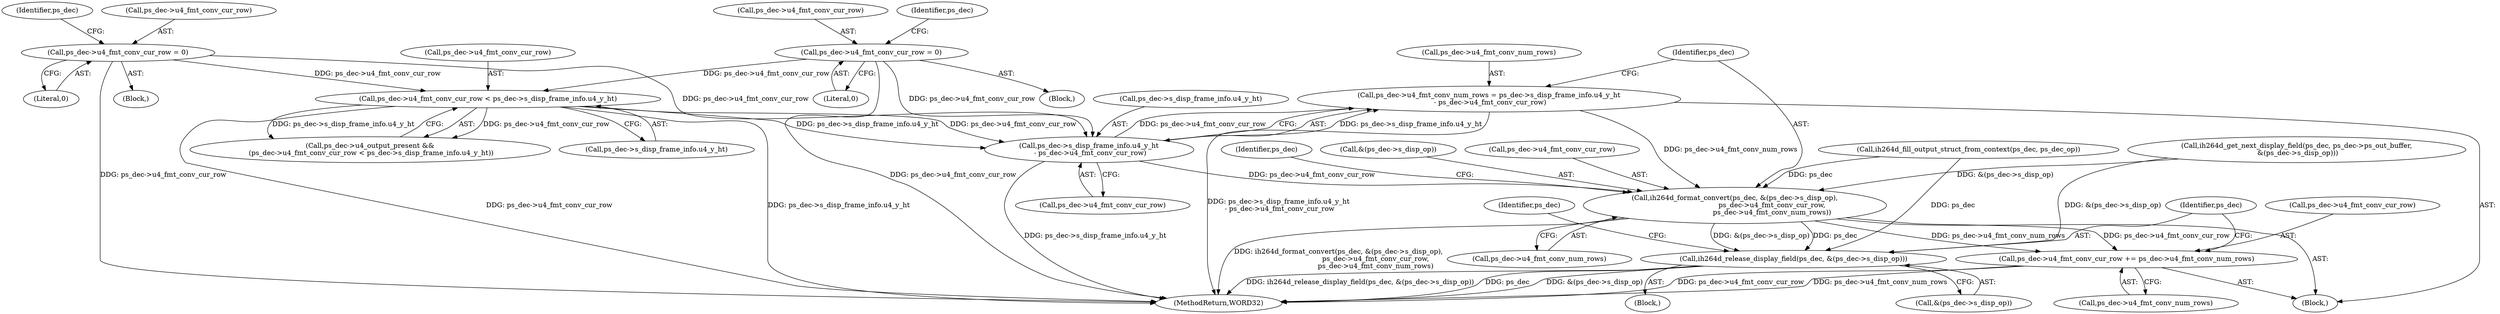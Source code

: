 digraph "0_Android_7554755536019e439433c515eeb44e701fb3bfb2@integer" {
"1002040" [label="(Call,ps_dec->u4_fmt_conv_num_rows = ps_dec->s_disp_frame_info.u4_y_ht\n - ps_dec->u4_fmt_conv_cur_row)"];
"1002044" [label="(Call,ps_dec->s_disp_frame_info.u4_y_ht\n - ps_dec->u4_fmt_conv_cur_row)"];
"1002030" [label="(Call,ps_dec->u4_fmt_conv_cur_row < ps_dec->s_disp_frame_info.u4_y_ht)"];
"1000332" [label="(Call,ps_dec->u4_fmt_conv_cur_row = 0)"];
"1002012" [label="(Call,ps_dec->u4_fmt_conv_cur_row = 0)"];
"1002053" [label="(Call,ih264d_format_convert(ps_dec, &(ps_dec->s_disp_op),\n                                  ps_dec->u4_fmt_conv_cur_row,\n                                  ps_dec->u4_fmt_conv_num_rows))"];
"1002065" [label="(Call,ps_dec->u4_fmt_conv_cur_row += ps_dec->u4_fmt_conv_num_rows)"];
"1002072" [label="(Call,ih264d_release_display_field(ps_dec, &(ps_dec->s_disp_op)))"];
"1002040" [label="(Call,ps_dec->u4_fmt_conv_num_rows = ps_dec->s_disp_frame_info.u4_y_ht\n - ps_dec->u4_fmt_conv_cur_row)"];
"1000339" [label="(Identifier,ps_dec)"];
"1000332" [label="(Call,ps_dec->u4_fmt_conv_cur_row = 0)"];
"1002041" [label="(Call,ps_dec->u4_fmt_conv_num_rows)"];
"1002013" [label="(Call,ps_dec->u4_fmt_conv_cur_row)"];
"1002045" [label="(Call,ps_dec->s_disp_frame_info.u4_y_ht)"];
"1002012" [label="(Call,ps_dec->u4_fmt_conv_cur_row = 0)"];
"1002069" [label="(Call,ps_dec->u4_fmt_conv_num_rows)"];
"1002073" [label="(Identifier,ps_dec)"];
"1002067" [label="(Identifier,ps_dec)"];
"1002050" [label="(Call,ps_dec->u4_fmt_conv_cur_row)"];
"1002065" [label="(Call,ps_dec->u4_fmt_conv_cur_row += ps_dec->u4_fmt_conv_num_rows)"];
"1002044" [label="(Call,ps_dec->s_disp_frame_info.u4_y_ht\n - ps_dec->u4_fmt_conv_cur_row)"];
"1002019" [label="(Identifier,ps_dec)"];
"1002062" [label="(Call,ps_dec->u4_fmt_conv_num_rows)"];
"1002142" [label="(MethodReturn,WORD32)"];
"1002026" [label="(Call,ps_dec->u4_output_present &&\n (ps_dec->u4_fmt_conv_cur_row < ps_dec->s_disp_frame_info.u4_y_ht))"];
"1000151" [label="(Block,)"];
"1002066" [label="(Call,ps_dec->u4_fmt_conv_cur_row)"];
"1002030" [label="(Call,ps_dec->u4_fmt_conv_cur_row < ps_dec->s_disp_frame_info.u4_y_ht)"];
"1002072" [label="(Call,ih264d_release_display_field(ps_dec, &(ps_dec->s_disp_op)))"];
"1001982" [label="(Block,)"];
"1002055" [label="(Call,&(ps_dec->s_disp_op))"];
"1002022" [label="(Call,ih264d_fill_output_struct_from_context(ps_dec, ps_dec_op))"];
"1002074" [label="(Call,&(ps_dec->s_disp_op))"];
"1000336" [label="(Literal,0)"];
"1002011" [label="(Block,)"];
"1002034" [label="(Call,ps_dec->s_disp_frame_info.u4_y_ht)"];
"1000333" [label="(Call,ps_dec->u4_fmt_conv_cur_row)"];
"1001994" [label="(Call,ih264d_get_next_display_field(ps_dec, ps_dec->ps_out_buffer,\n &(ps_dec->s_disp_op)))"];
"1002053" [label="(Call,ih264d_format_convert(ps_dec, &(ps_dec->s_disp_op),\n                                  ps_dec->u4_fmt_conv_cur_row,\n                                  ps_dec->u4_fmt_conv_num_rows))"];
"1002059" [label="(Call,ps_dec->u4_fmt_conv_cur_row)"];
"1002039" [label="(Block,)"];
"1002082" [label="(Identifier,ps_dec)"];
"1002054" [label="(Identifier,ps_dec)"];
"1002031" [label="(Call,ps_dec->u4_fmt_conv_cur_row)"];
"1002016" [label="(Literal,0)"];
"1002040" -> "1002039"  [label="AST: "];
"1002040" -> "1002044"  [label="CFG: "];
"1002041" -> "1002040"  [label="AST: "];
"1002044" -> "1002040"  [label="AST: "];
"1002054" -> "1002040"  [label="CFG: "];
"1002040" -> "1002142"  [label="DDG: ps_dec->s_disp_frame_info.u4_y_ht\n - ps_dec->u4_fmt_conv_cur_row"];
"1002044" -> "1002040"  [label="DDG: ps_dec->s_disp_frame_info.u4_y_ht"];
"1002044" -> "1002040"  [label="DDG: ps_dec->u4_fmt_conv_cur_row"];
"1002040" -> "1002053"  [label="DDG: ps_dec->u4_fmt_conv_num_rows"];
"1002044" -> "1002050"  [label="CFG: "];
"1002045" -> "1002044"  [label="AST: "];
"1002050" -> "1002044"  [label="AST: "];
"1002044" -> "1002142"  [label="DDG: ps_dec->s_disp_frame_info.u4_y_ht"];
"1002030" -> "1002044"  [label="DDG: ps_dec->s_disp_frame_info.u4_y_ht"];
"1002030" -> "1002044"  [label="DDG: ps_dec->u4_fmt_conv_cur_row"];
"1000332" -> "1002044"  [label="DDG: ps_dec->u4_fmt_conv_cur_row"];
"1002012" -> "1002044"  [label="DDG: ps_dec->u4_fmt_conv_cur_row"];
"1002044" -> "1002053"  [label="DDG: ps_dec->u4_fmt_conv_cur_row"];
"1002030" -> "1002026"  [label="AST: "];
"1002030" -> "1002034"  [label="CFG: "];
"1002031" -> "1002030"  [label="AST: "];
"1002034" -> "1002030"  [label="AST: "];
"1002026" -> "1002030"  [label="CFG: "];
"1002030" -> "1002142"  [label="DDG: ps_dec->s_disp_frame_info.u4_y_ht"];
"1002030" -> "1002142"  [label="DDG: ps_dec->u4_fmt_conv_cur_row"];
"1002030" -> "1002026"  [label="DDG: ps_dec->u4_fmt_conv_cur_row"];
"1002030" -> "1002026"  [label="DDG: ps_dec->s_disp_frame_info.u4_y_ht"];
"1000332" -> "1002030"  [label="DDG: ps_dec->u4_fmt_conv_cur_row"];
"1002012" -> "1002030"  [label="DDG: ps_dec->u4_fmt_conv_cur_row"];
"1000332" -> "1000151"  [label="AST: "];
"1000332" -> "1000336"  [label="CFG: "];
"1000333" -> "1000332"  [label="AST: "];
"1000336" -> "1000332"  [label="AST: "];
"1000339" -> "1000332"  [label="CFG: "];
"1000332" -> "1002142"  [label="DDG: ps_dec->u4_fmt_conv_cur_row"];
"1002012" -> "1002011"  [label="AST: "];
"1002012" -> "1002016"  [label="CFG: "];
"1002013" -> "1002012"  [label="AST: "];
"1002016" -> "1002012"  [label="AST: "];
"1002019" -> "1002012"  [label="CFG: "];
"1002012" -> "1002142"  [label="DDG: ps_dec->u4_fmt_conv_cur_row"];
"1002053" -> "1002039"  [label="AST: "];
"1002053" -> "1002062"  [label="CFG: "];
"1002054" -> "1002053"  [label="AST: "];
"1002055" -> "1002053"  [label="AST: "];
"1002059" -> "1002053"  [label="AST: "];
"1002062" -> "1002053"  [label="AST: "];
"1002067" -> "1002053"  [label="CFG: "];
"1002053" -> "1002142"  [label="DDG: ih264d_format_convert(ps_dec, &(ps_dec->s_disp_op),\n                                  ps_dec->u4_fmt_conv_cur_row,\n                                  ps_dec->u4_fmt_conv_num_rows)"];
"1002022" -> "1002053"  [label="DDG: ps_dec"];
"1001994" -> "1002053"  [label="DDG: &(ps_dec->s_disp_op)"];
"1002053" -> "1002065"  [label="DDG: ps_dec->u4_fmt_conv_num_rows"];
"1002053" -> "1002065"  [label="DDG: ps_dec->u4_fmt_conv_cur_row"];
"1002053" -> "1002072"  [label="DDG: ps_dec"];
"1002053" -> "1002072"  [label="DDG: &(ps_dec->s_disp_op)"];
"1002065" -> "1002039"  [label="AST: "];
"1002065" -> "1002069"  [label="CFG: "];
"1002066" -> "1002065"  [label="AST: "];
"1002069" -> "1002065"  [label="AST: "];
"1002073" -> "1002065"  [label="CFG: "];
"1002065" -> "1002142"  [label="DDG: ps_dec->u4_fmt_conv_cur_row"];
"1002065" -> "1002142"  [label="DDG: ps_dec->u4_fmt_conv_num_rows"];
"1002072" -> "1001982"  [label="AST: "];
"1002072" -> "1002074"  [label="CFG: "];
"1002073" -> "1002072"  [label="AST: "];
"1002074" -> "1002072"  [label="AST: "];
"1002082" -> "1002072"  [label="CFG: "];
"1002072" -> "1002142"  [label="DDG: ih264d_release_display_field(ps_dec, &(ps_dec->s_disp_op))"];
"1002072" -> "1002142"  [label="DDG: ps_dec"];
"1002072" -> "1002142"  [label="DDG: &(ps_dec->s_disp_op)"];
"1002022" -> "1002072"  [label="DDG: ps_dec"];
"1001994" -> "1002072"  [label="DDG: &(ps_dec->s_disp_op)"];
}
